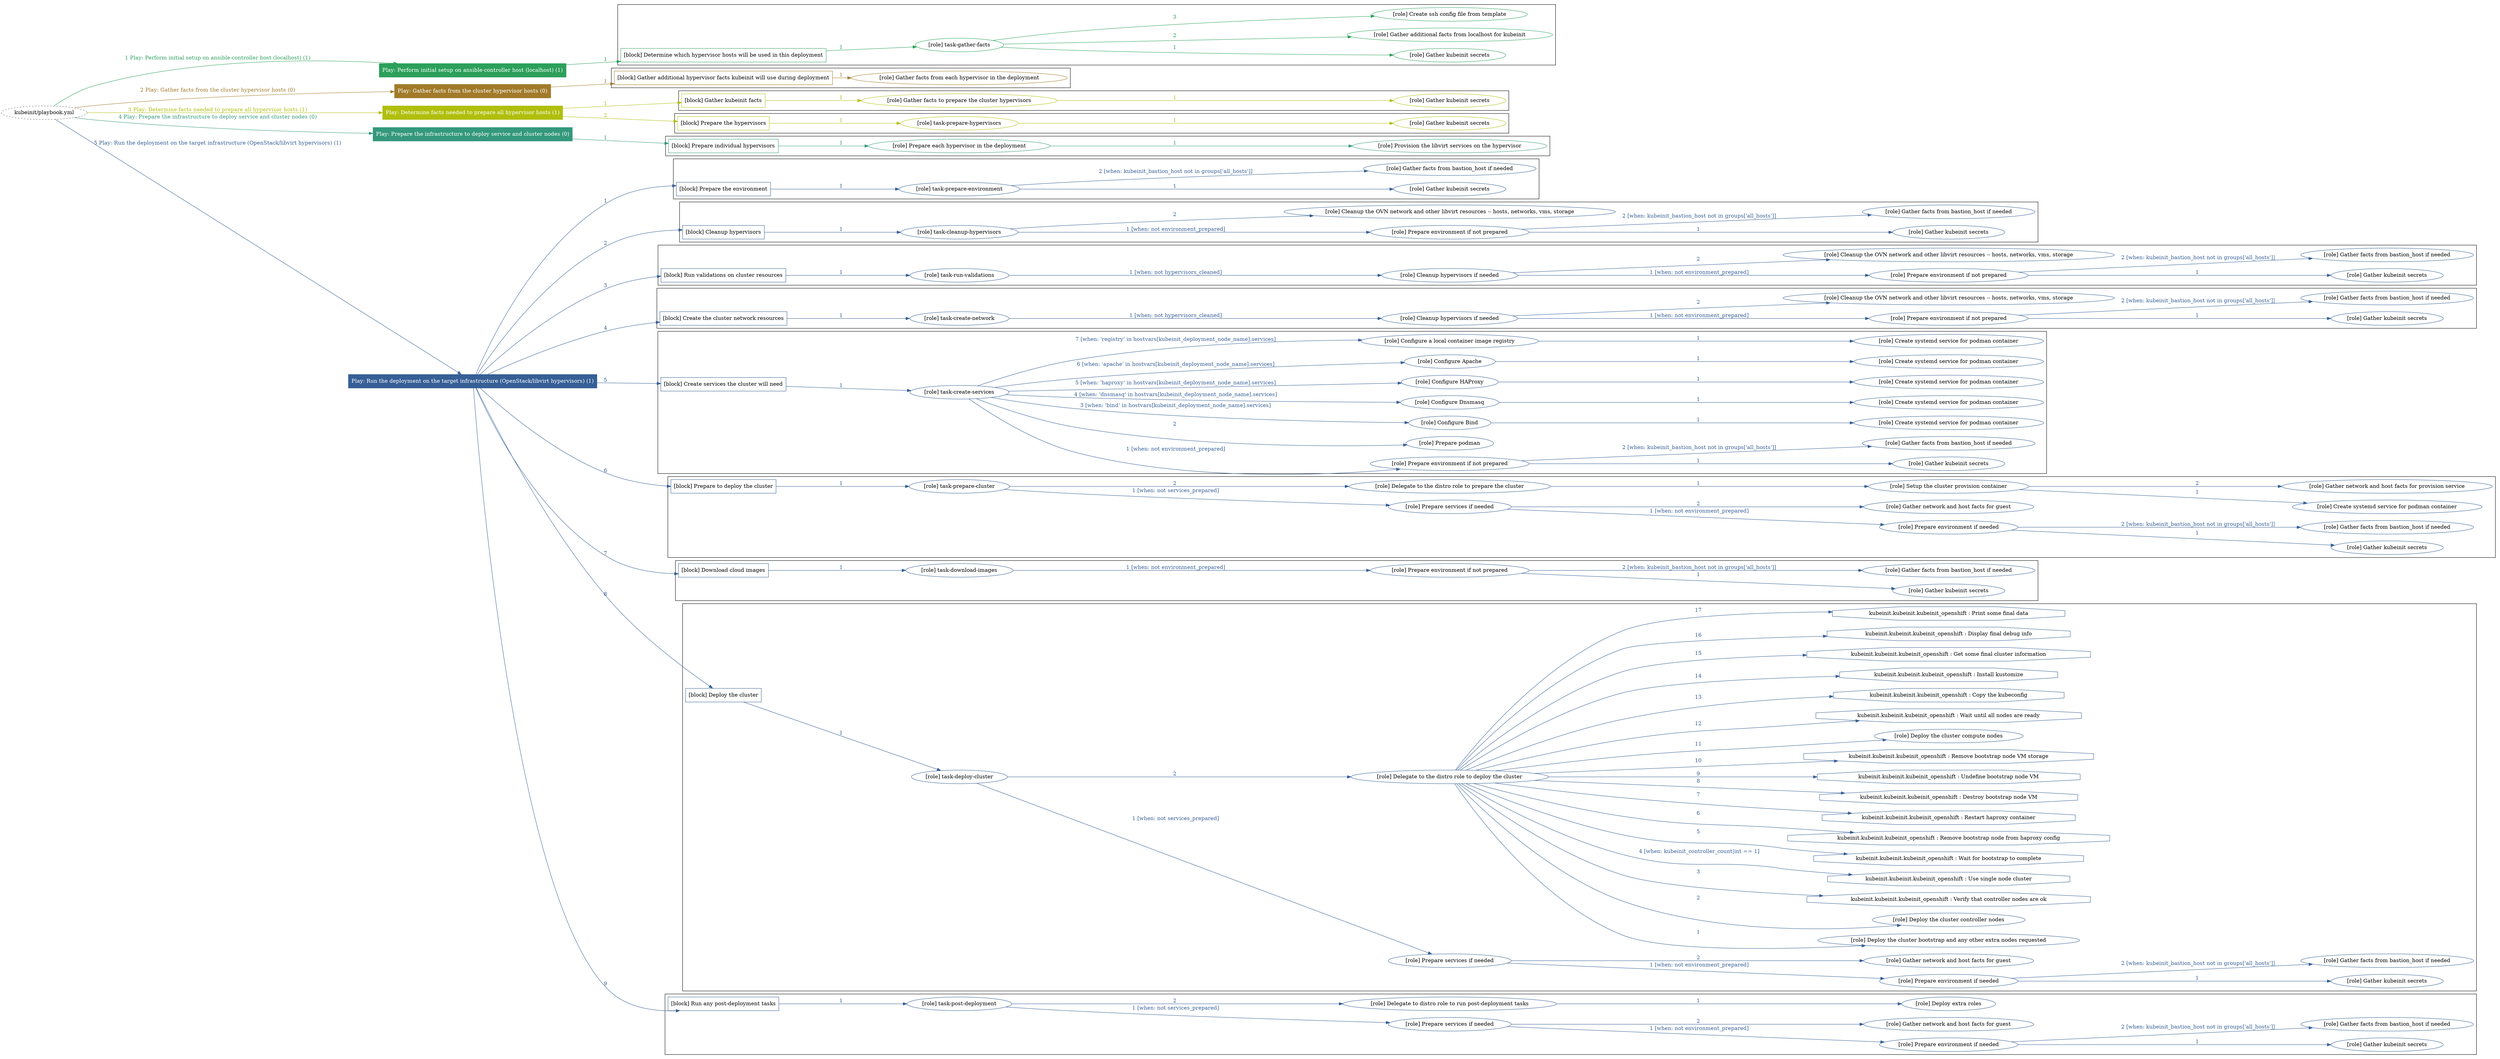 digraph {
	graph [concentrate=true ordering=in rankdir=LR ratio=fill]
	edge [esep=5 sep=10]
	"kubeinit/playbook.yml" [URL="/home/runner/work/kubeinit/kubeinit/kubeinit/playbook.yml" id=playbook_1691b4cf style=dotted]
	"kubeinit/playbook.yml" -> play_f11e1b98 [label="1 Play: Perform initial setup on ansible-controller host (localhost) (1)" color="#2ca05b" fontcolor="#2ca05b" id=edge_play_f11e1b98 labeltooltip="1 Play: Perform initial setup on ansible-controller host (localhost) (1)" tooltip="1 Play: Perform initial setup on ansible-controller host (localhost) (1)"]
	subgraph "Play: Perform initial setup on ansible-controller host (localhost) (1)" {
		play_f11e1b98 [label="Play: Perform initial setup on ansible-controller host (localhost) (1)" URL="/home/runner/work/kubeinit/kubeinit/kubeinit/playbook.yml" color="#2ca05b" fontcolor="#ffffff" id=play_f11e1b98 shape=box style=filled tooltip=localhost]
		play_f11e1b98 -> block_562230cf [label=1 color="#2ca05b" fontcolor="#2ca05b" id=edge_block_562230cf labeltooltip=1 tooltip=1]
		subgraph cluster_block_562230cf {
			block_562230cf [label="[block] Determine which hypervisor hosts will be used in this deployment" URL="/home/runner/work/kubeinit/kubeinit/kubeinit/playbook.yml" color="#2ca05b" id=block_562230cf labeltooltip="Determine which hypervisor hosts will be used in this deployment" shape=box tooltip="Determine which hypervisor hosts will be used in this deployment"]
			block_562230cf -> role_c2062baa [label="1 " color="#2ca05b" fontcolor="#2ca05b" id=edge_role_c2062baa labeltooltip="1 " tooltip="1 "]
			subgraph "task-gather-facts" {
				role_c2062baa [label="[role] task-gather-facts" URL="/home/runner/work/kubeinit/kubeinit/kubeinit/playbook.yml" color="#2ca05b" id=role_c2062baa tooltip="task-gather-facts"]
				role_c2062baa -> role_d92ca1bb [label="1 " color="#2ca05b" fontcolor="#2ca05b" id=edge_role_d92ca1bb labeltooltip="1 " tooltip="1 "]
				subgraph "Gather kubeinit secrets" {
					role_d92ca1bb [label="[role] Gather kubeinit secrets" URL="/home/runner/.ansible/collections/ansible_collections/kubeinit/kubeinit/roles/kubeinit_prepare/tasks/build_hypervisors_group.yml" color="#2ca05b" id=role_d92ca1bb tooltip="Gather kubeinit secrets"]
				}
				role_c2062baa -> role_0305cd42 [label="2 " color="#2ca05b" fontcolor="#2ca05b" id=edge_role_0305cd42 labeltooltip="2 " tooltip="2 "]
				subgraph "Gather additional facts from localhost for kubeinit" {
					role_0305cd42 [label="[role] Gather additional facts from localhost for kubeinit" URL="/home/runner/.ansible/collections/ansible_collections/kubeinit/kubeinit/roles/kubeinit_prepare/tasks/build_hypervisors_group.yml" color="#2ca05b" id=role_0305cd42 tooltip="Gather additional facts from localhost for kubeinit"]
				}
				role_c2062baa -> role_bb91ea52 [label="3 " color="#2ca05b" fontcolor="#2ca05b" id=edge_role_bb91ea52 labeltooltip="3 " tooltip="3 "]
				subgraph "Create ssh config file from template" {
					role_bb91ea52 [label="[role] Create ssh config file from template" URL="/home/runner/.ansible/collections/ansible_collections/kubeinit/kubeinit/roles/kubeinit_prepare/tasks/build_hypervisors_group.yml" color="#2ca05b" id=role_bb91ea52 tooltip="Create ssh config file from template"]
				}
			}
		}
	}
	"kubeinit/playbook.yml" -> play_0d94f2cd [label="2 Play: Gather facts from the cluster hypervisor hosts (0)" color="#a17b2a" fontcolor="#a17b2a" id=edge_play_0d94f2cd labeltooltip="2 Play: Gather facts from the cluster hypervisor hosts (0)" tooltip="2 Play: Gather facts from the cluster hypervisor hosts (0)"]
	subgraph "Play: Gather facts from the cluster hypervisor hosts (0)" {
		play_0d94f2cd [label="Play: Gather facts from the cluster hypervisor hosts (0)" URL="/home/runner/work/kubeinit/kubeinit/kubeinit/playbook.yml" color="#a17b2a" fontcolor="#ffffff" id=play_0d94f2cd shape=box style=filled tooltip="Play: Gather facts from the cluster hypervisor hosts (0)"]
		play_0d94f2cd -> block_ab16b8a3 [label=1 color="#a17b2a" fontcolor="#a17b2a" id=edge_block_ab16b8a3 labeltooltip=1 tooltip=1]
		subgraph cluster_block_ab16b8a3 {
			block_ab16b8a3 [label="[block] Gather additional hypervisor facts kubeinit will use during deployment" URL="/home/runner/work/kubeinit/kubeinit/kubeinit/playbook.yml" color="#a17b2a" id=block_ab16b8a3 labeltooltip="Gather additional hypervisor facts kubeinit will use during deployment" shape=box tooltip="Gather additional hypervisor facts kubeinit will use during deployment"]
			block_ab16b8a3 -> role_911ec478 [label="1 " color="#a17b2a" fontcolor="#a17b2a" id=edge_role_911ec478 labeltooltip="1 " tooltip="1 "]
			subgraph "Gather facts from each hypervisor in the deployment" {
				role_911ec478 [label="[role] Gather facts from each hypervisor in the deployment" URL="/home/runner/work/kubeinit/kubeinit/kubeinit/playbook.yml" color="#a17b2a" id=role_911ec478 tooltip="Gather facts from each hypervisor in the deployment"]
			}
		}
	}
	"kubeinit/playbook.yml" -> play_2dd0c328 [label="3 Play: Determine facts needed to prepare all hypervisor hosts (1)" color="#b0bf0d" fontcolor="#b0bf0d" id=edge_play_2dd0c328 labeltooltip="3 Play: Determine facts needed to prepare all hypervisor hosts (1)" tooltip="3 Play: Determine facts needed to prepare all hypervisor hosts (1)"]
	subgraph "Play: Determine facts needed to prepare all hypervisor hosts (1)" {
		play_2dd0c328 [label="Play: Determine facts needed to prepare all hypervisor hosts (1)" URL="/home/runner/work/kubeinit/kubeinit/kubeinit/playbook.yml" color="#b0bf0d" fontcolor="#ffffff" id=play_2dd0c328 shape=box style=filled tooltip=localhost]
		play_2dd0c328 -> block_1ee7f5d8 [label=1 color="#b0bf0d" fontcolor="#b0bf0d" id=edge_block_1ee7f5d8 labeltooltip=1 tooltip=1]
		subgraph cluster_block_1ee7f5d8 {
			block_1ee7f5d8 [label="[block] Gather kubeinit facts" URL="/home/runner/work/kubeinit/kubeinit/kubeinit/playbook.yml" color="#b0bf0d" id=block_1ee7f5d8 labeltooltip="Gather kubeinit facts" shape=box tooltip="Gather kubeinit facts"]
			block_1ee7f5d8 -> role_9499791f [label="1 " color="#b0bf0d" fontcolor="#b0bf0d" id=edge_role_9499791f labeltooltip="1 " tooltip="1 "]
			subgraph "Gather facts to prepare the cluster hypervisors" {
				role_9499791f [label="[role] Gather facts to prepare the cluster hypervisors" URL="/home/runner/work/kubeinit/kubeinit/kubeinit/playbook.yml" color="#b0bf0d" id=role_9499791f tooltip="Gather facts to prepare the cluster hypervisors"]
				role_9499791f -> role_d63cb346 [label="1 " color="#b0bf0d" fontcolor="#b0bf0d" id=edge_role_d63cb346 labeltooltip="1 " tooltip="1 "]
				subgraph "Gather kubeinit secrets" {
					role_d63cb346 [label="[role] Gather kubeinit secrets" URL="/home/runner/.ansible/collections/ansible_collections/kubeinit/kubeinit/roles/kubeinit_prepare/tasks/gather_kubeinit_facts.yml" color="#b0bf0d" id=role_d63cb346 tooltip="Gather kubeinit secrets"]
				}
			}
		}
		play_2dd0c328 -> block_24d146d3 [label=2 color="#b0bf0d" fontcolor="#b0bf0d" id=edge_block_24d146d3 labeltooltip=2 tooltip=2]
		subgraph cluster_block_24d146d3 {
			block_24d146d3 [label="[block] Prepare the hypervisors" URL="/home/runner/work/kubeinit/kubeinit/kubeinit/playbook.yml" color="#b0bf0d" id=block_24d146d3 labeltooltip="Prepare the hypervisors" shape=box tooltip="Prepare the hypervisors"]
			block_24d146d3 -> role_e4136562 [label="1 " color="#b0bf0d" fontcolor="#b0bf0d" id=edge_role_e4136562 labeltooltip="1 " tooltip="1 "]
			subgraph "task-prepare-hypervisors" {
				role_e4136562 [label="[role] task-prepare-hypervisors" URL="/home/runner/work/kubeinit/kubeinit/kubeinit/playbook.yml" color="#b0bf0d" id=role_e4136562 tooltip="task-prepare-hypervisors"]
				role_e4136562 -> role_1a538993 [label="1 " color="#b0bf0d" fontcolor="#b0bf0d" id=edge_role_1a538993 labeltooltip="1 " tooltip="1 "]
				subgraph "Gather kubeinit secrets" {
					role_1a538993 [label="[role] Gather kubeinit secrets" URL="/home/runner/.ansible/collections/ansible_collections/kubeinit/kubeinit/roles/kubeinit_prepare/tasks/gather_kubeinit_facts.yml" color="#b0bf0d" id=role_1a538993 tooltip="Gather kubeinit secrets"]
				}
			}
		}
	}
	"kubeinit/playbook.yml" -> play_f158025b [label="4 Play: Prepare the infrastructure to deploy service and cluster nodes (0)" color="#34987d" fontcolor="#34987d" id=edge_play_f158025b labeltooltip="4 Play: Prepare the infrastructure to deploy service and cluster nodes (0)" tooltip="4 Play: Prepare the infrastructure to deploy service and cluster nodes (0)"]
	subgraph "Play: Prepare the infrastructure to deploy service and cluster nodes (0)" {
		play_f158025b [label="Play: Prepare the infrastructure to deploy service and cluster nodes (0)" URL="/home/runner/work/kubeinit/kubeinit/kubeinit/playbook.yml" color="#34987d" fontcolor="#ffffff" id=play_f158025b shape=box style=filled tooltip="Play: Prepare the infrastructure to deploy service and cluster nodes (0)"]
		play_f158025b -> block_639b2c51 [label=1 color="#34987d" fontcolor="#34987d" id=edge_block_639b2c51 labeltooltip=1 tooltip=1]
		subgraph cluster_block_639b2c51 {
			block_639b2c51 [label="[block] Prepare individual hypervisors" URL="/home/runner/work/kubeinit/kubeinit/kubeinit/playbook.yml" color="#34987d" id=block_639b2c51 labeltooltip="Prepare individual hypervisors" shape=box tooltip="Prepare individual hypervisors"]
			block_639b2c51 -> role_6863c0d1 [label="1 " color="#34987d" fontcolor="#34987d" id=edge_role_6863c0d1 labeltooltip="1 " tooltip="1 "]
			subgraph "Prepare each hypervisor in the deployment" {
				role_6863c0d1 [label="[role] Prepare each hypervisor in the deployment" URL="/home/runner/work/kubeinit/kubeinit/kubeinit/playbook.yml" color="#34987d" id=role_6863c0d1 tooltip="Prepare each hypervisor in the deployment"]
				role_6863c0d1 -> role_25b25d38 [label="1 " color="#34987d" fontcolor="#34987d" id=edge_role_25b25d38 labeltooltip="1 " tooltip="1 "]
				subgraph "Provision the libvirt services on the hypervisor" {
					role_25b25d38 [label="[role] Provision the libvirt services on the hypervisor" URL="/home/runner/.ansible/collections/ansible_collections/kubeinit/kubeinit/roles/kubeinit_prepare/tasks/prepare_hypervisor.yml" color="#34987d" id=role_25b25d38 tooltip="Provision the libvirt services on the hypervisor"]
				}
			}
		}
	}
	"kubeinit/playbook.yml" -> play_1ab5822c [label="5 Play: Run the deployment on the target infrastructure (OpenStack/libvirt hypervisors) (1)" color="#365f96" fontcolor="#365f96" id=edge_play_1ab5822c labeltooltip="5 Play: Run the deployment on the target infrastructure (OpenStack/libvirt hypervisors) (1)" tooltip="5 Play: Run the deployment on the target infrastructure (OpenStack/libvirt hypervisors) (1)"]
	subgraph "Play: Run the deployment on the target infrastructure (OpenStack/libvirt hypervisors) (1)" {
		play_1ab5822c [label="Play: Run the deployment on the target infrastructure (OpenStack/libvirt hypervisors) (1)" URL="/home/runner/work/kubeinit/kubeinit/kubeinit/playbook.yml" color="#365f96" fontcolor="#ffffff" id=play_1ab5822c shape=box style=filled tooltip=localhost]
		play_1ab5822c -> block_1fc4af10 [label=1 color="#365f96" fontcolor="#365f96" id=edge_block_1fc4af10 labeltooltip=1 tooltip=1]
		subgraph cluster_block_1fc4af10 {
			block_1fc4af10 [label="[block] Prepare the environment" URL="/home/runner/work/kubeinit/kubeinit/kubeinit/playbook.yml" color="#365f96" id=block_1fc4af10 labeltooltip="Prepare the environment" shape=box tooltip="Prepare the environment"]
			block_1fc4af10 -> role_54a48f74 [label="1 " color="#365f96" fontcolor="#365f96" id=edge_role_54a48f74 labeltooltip="1 " tooltip="1 "]
			subgraph "task-prepare-environment" {
				role_54a48f74 [label="[role] task-prepare-environment" URL="/home/runner/work/kubeinit/kubeinit/kubeinit/playbook.yml" color="#365f96" id=role_54a48f74 tooltip="task-prepare-environment"]
				role_54a48f74 -> role_3ae113e3 [label="1 " color="#365f96" fontcolor="#365f96" id=edge_role_3ae113e3 labeltooltip="1 " tooltip="1 "]
				subgraph "Gather kubeinit secrets" {
					role_3ae113e3 [label="[role] Gather kubeinit secrets" URL="/home/runner/.ansible/collections/ansible_collections/kubeinit/kubeinit/roles/kubeinit_prepare/tasks/gather_kubeinit_facts.yml" color="#365f96" id=role_3ae113e3 tooltip="Gather kubeinit secrets"]
				}
				role_54a48f74 -> role_b2f2a414 [label="2 [when: kubeinit_bastion_host not in groups['all_hosts']]" color="#365f96" fontcolor="#365f96" id=edge_role_b2f2a414 labeltooltip="2 [when: kubeinit_bastion_host not in groups['all_hosts']]" tooltip="2 [when: kubeinit_bastion_host not in groups['all_hosts']]"]
				subgraph "Gather facts from bastion_host if needed" {
					role_b2f2a414 [label="[role] Gather facts from bastion_host if needed" URL="/home/runner/.ansible/collections/ansible_collections/kubeinit/kubeinit/roles/kubeinit_prepare/tasks/main.yml" color="#365f96" id=role_b2f2a414 tooltip="Gather facts from bastion_host if needed"]
				}
			}
		}
		play_1ab5822c -> block_76406a0a [label=2 color="#365f96" fontcolor="#365f96" id=edge_block_76406a0a labeltooltip=2 tooltip=2]
		subgraph cluster_block_76406a0a {
			block_76406a0a [label="[block] Cleanup hypervisors" URL="/home/runner/work/kubeinit/kubeinit/kubeinit/playbook.yml" color="#365f96" id=block_76406a0a labeltooltip="Cleanup hypervisors" shape=box tooltip="Cleanup hypervisors"]
			block_76406a0a -> role_a21ed616 [label="1 " color="#365f96" fontcolor="#365f96" id=edge_role_a21ed616 labeltooltip="1 " tooltip="1 "]
			subgraph "task-cleanup-hypervisors" {
				role_a21ed616 [label="[role] task-cleanup-hypervisors" URL="/home/runner/work/kubeinit/kubeinit/kubeinit/playbook.yml" color="#365f96" id=role_a21ed616 tooltip="task-cleanup-hypervisors"]
				role_a21ed616 -> role_1681fa16 [label="1 [when: not environment_prepared]" color="#365f96" fontcolor="#365f96" id=edge_role_1681fa16 labeltooltip="1 [when: not environment_prepared]" tooltip="1 [when: not environment_prepared]"]
				subgraph "Prepare environment if not prepared" {
					role_1681fa16 [label="[role] Prepare environment if not prepared" URL="/home/runner/.ansible/collections/ansible_collections/kubeinit/kubeinit/roles/kubeinit_libvirt/tasks/cleanup_hypervisors.yml" color="#365f96" id=role_1681fa16 tooltip="Prepare environment if not prepared"]
					role_1681fa16 -> role_274c8b50 [label="1 " color="#365f96" fontcolor="#365f96" id=edge_role_274c8b50 labeltooltip="1 " tooltip="1 "]
					subgraph "Gather kubeinit secrets" {
						role_274c8b50 [label="[role] Gather kubeinit secrets" URL="/home/runner/.ansible/collections/ansible_collections/kubeinit/kubeinit/roles/kubeinit_prepare/tasks/gather_kubeinit_facts.yml" color="#365f96" id=role_274c8b50 tooltip="Gather kubeinit secrets"]
					}
					role_1681fa16 -> role_5e3edda6 [label="2 [when: kubeinit_bastion_host not in groups['all_hosts']]" color="#365f96" fontcolor="#365f96" id=edge_role_5e3edda6 labeltooltip="2 [when: kubeinit_bastion_host not in groups['all_hosts']]" tooltip="2 [when: kubeinit_bastion_host not in groups['all_hosts']]"]
					subgraph "Gather facts from bastion_host if needed" {
						role_5e3edda6 [label="[role] Gather facts from bastion_host if needed" URL="/home/runner/.ansible/collections/ansible_collections/kubeinit/kubeinit/roles/kubeinit_prepare/tasks/main.yml" color="#365f96" id=role_5e3edda6 tooltip="Gather facts from bastion_host if needed"]
					}
				}
				role_a21ed616 -> role_0e5c53ee [label="2 " color="#365f96" fontcolor="#365f96" id=edge_role_0e5c53ee labeltooltip="2 " tooltip="2 "]
				subgraph "Cleanup the OVN network and other libvirt resources -- hosts, networks, vms, storage" {
					role_0e5c53ee [label="[role] Cleanup the OVN network and other libvirt resources -- hosts, networks, vms, storage" URL="/home/runner/.ansible/collections/ansible_collections/kubeinit/kubeinit/roles/kubeinit_libvirt/tasks/cleanup_hypervisors.yml" color="#365f96" id=role_0e5c53ee tooltip="Cleanup the OVN network and other libvirt resources -- hosts, networks, vms, storage"]
				}
			}
		}
		play_1ab5822c -> block_9ee7a0bf [label=3 color="#365f96" fontcolor="#365f96" id=edge_block_9ee7a0bf labeltooltip=3 tooltip=3]
		subgraph cluster_block_9ee7a0bf {
			block_9ee7a0bf [label="[block] Run validations on cluster resources" URL="/home/runner/work/kubeinit/kubeinit/kubeinit/playbook.yml" color="#365f96" id=block_9ee7a0bf labeltooltip="Run validations on cluster resources" shape=box tooltip="Run validations on cluster resources"]
			block_9ee7a0bf -> role_eac69a13 [label="1 " color="#365f96" fontcolor="#365f96" id=edge_role_eac69a13 labeltooltip="1 " tooltip="1 "]
			subgraph "task-run-validations" {
				role_eac69a13 [label="[role] task-run-validations" URL="/home/runner/work/kubeinit/kubeinit/kubeinit/playbook.yml" color="#365f96" id=role_eac69a13 tooltip="task-run-validations"]
				role_eac69a13 -> role_90dea953 [label="1 [when: not hypervisors_cleaned]" color="#365f96" fontcolor="#365f96" id=edge_role_90dea953 labeltooltip="1 [when: not hypervisors_cleaned]" tooltip="1 [when: not hypervisors_cleaned]"]
				subgraph "Cleanup hypervisors if needed" {
					role_90dea953 [label="[role] Cleanup hypervisors if needed" URL="/home/runner/.ansible/collections/ansible_collections/kubeinit/kubeinit/roles/kubeinit_validations/tasks/main.yml" color="#365f96" id=role_90dea953 tooltip="Cleanup hypervisors if needed"]
					role_90dea953 -> role_e987308c [label="1 [when: not environment_prepared]" color="#365f96" fontcolor="#365f96" id=edge_role_e987308c labeltooltip="1 [when: not environment_prepared]" tooltip="1 [when: not environment_prepared]"]
					subgraph "Prepare environment if not prepared" {
						role_e987308c [label="[role] Prepare environment if not prepared" URL="/home/runner/.ansible/collections/ansible_collections/kubeinit/kubeinit/roles/kubeinit_libvirt/tasks/cleanup_hypervisors.yml" color="#365f96" id=role_e987308c tooltip="Prepare environment if not prepared"]
						role_e987308c -> role_49c026a1 [label="1 " color="#365f96" fontcolor="#365f96" id=edge_role_49c026a1 labeltooltip="1 " tooltip="1 "]
						subgraph "Gather kubeinit secrets" {
							role_49c026a1 [label="[role] Gather kubeinit secrets" URL="/home/runner/.ansible/collections/ansible_collections/kubeinit/kubeinit/roles/kubeinit_prepare/tasks/gather_kubeinit_facts.yml" color="#365f96" id=role_49c026a1 tooltip="Gather kubeinit secrets"]
						}
						role_e987308c -> role_d97673c8 [label="2 [when: kubeinit_bastion_host not in groups['all_hosts']]" color="#365f96" fontcolor="#365f96" id=edge_role_d97673c8 labeltooltip="2 [when: kubeinit_bastion_host not in groups['all_hosts']]" tooltip="2 [when: kubeinit_bastion_host not in groups['all_hosts']]"]
						subgraph "Gather facts from bastion_host if needed" {
							role_d97673c8 [label="[role] Gather facts from bastion_host if needed" URL="/home/runner/.ansible/collections/ansible_collections/kubeinit/kubeinit/roles/kubeinit_prepare/tasks/main.yml" color="#365f96" id=role_d97673c8 tooltip="Gather facts from bastion_host if needed"]
						}
					}
					role_90dea953 -> role_b4d37f1a [label="2 " color="#365f96" fontcolor="#365f96" id=edge_role_b4d37f1a labeltooltip="2 " tooltip="2 "]
					subgraph "Cleanup the OVN network and other libvirt resources -- hosts, networks, vms, storage" {
						role_b4d37f1a [label="[role] Cleanup the OVN network and other libvirt resources -- hosts, networks, vms, storage" URL="/home/runner/.ansible/collections/ansible_collections/kubeinit/kubeinit/roles/kubeinit_libvirt/tasks/cleanup_hypervisors.yml" color="#365f96" id=role_b4d37f1a tooltip="Cleanup the OVN network and other libvirt resources -- hosts, networks, vms, storage"]
					}
				}
			}
		}
		play_1ab5822c -> block_cde7c498 [label=4 color="#365f96" fontcolor="#365f96" id=edge_block_cde7c498 labeltooltip=4 tooltip=4]
		subgraph cluster_block_cde7c498 {
			block_cde7c498 [label="[block] Create the cluster network resources" URL="/home/runner/work/kubeinit/kubeinit/kubeinit/playbook.yml" color="#365f96" id=block_cde7c498 labeltooltip="Create the cluster network resources" shape=box tooltip="Create the cluster network resources"]
			block_cde7c498 -> role_685ce375 [label="1 " color="#365f96" fontcolor="#365f96" id=edge_role_685ce375 labeltooltip="1 " tooltip="1 "]
			subgraph "task-create-network" {
				role_685ce375 [label="[role] task-create-network" URL="/home/runner/work/kubeinit/kubeinit/kubeinit/playbook.yml" color="#365f96" id=role_685ce375 tooltip="task-create-network"]
				role_685ce375 -> role_42967897 [label="1 [when: not hypervisors_cleaned]" color="#365f96" fontcolor="#365f96" id=edge_role_42967897 labeltooltip="1 [when: not hypervisors_cleaned]" tooltip="1 [when: not hypervisors_cleaned]"]
				subgraph "Cleanup hypervisors if needed" {
					role_42967897 [label="[role] Cleanup hypervisors if needed" URL="/home/runner/.ansible/collections/ansible_collections/kubeinit/kubeinit/roles/kubeinit_libvirt/tasks/create_network.yml" color="#365f96" id=role_42967897 tooltip="Cleanup hypervisors if needed"]
					role_42967897 -> role_0342f933 [label="1 [when: not environment_prepared]" color="#365f96" fontcolor="#365f96" id=edge_role_0342f933 labeltooltip="1 [when: not environment_prepared]" tooltip="1 [when: not environment_prepared]"]
					subgraph "Prepare environment if not prepared" {
						role_0342f933 [label="[role] Prepare environment if not prepared" URL="/home/runner/.ansible/collections/ansible_collections/kubeinit/kubeinit/roles/kubeinit_libvirt/tasks/cleanup_hypervisors.yml" color="#365f96" id=role_0342f933 tooltip="Prepare environment if not prepared"]
						role_0342f933 -> role_c70ae2d7 [label="1 " color="#365f96" fontcolor="#365f96" id=edge_role_c70ae2d7 labeltooltip="1 " tooltip="1 "]
						subgraph "Gather kubeinit secrets" {
							role_c70ae2d7 [label="[role] Gather kubeinit secrets" URL="/home/runner/.ansible/collections/ansible_collections/kubeinit/kubeinit/roles/kubeinit_prepare/tasks/gather_kubeinit_facts.yml" color="#365f96" id=role_c70ae2d7 tooltip="Gather kubeinit secrets"]
						}
						role_0342f933 -> role_c2bfcd2d [label="2 [when: kubeinit_bastion_host not in groups['all_hosts']]" color="#365f96" fontcolor="#365f96" id=edge_role_c2bfcd2d labeltooltip="2 [when: kubeinit_bastion_host not in groups['all_hosts']]" tooltip="2 [when: kubeinit_bastion_host not in groups['all_hosts']]"]
						subgraph "Gather facts from bastion_host if needed" {
							role_c2bfcd2d [label="[role] Gather facts from bastion_host if needed" URL="/home/runner/.ansible/collections/ansible_collections/kubeinit/kubeinit/roles/kubeinit_prepare/tasks/main.yml" color="#365f96" id=role_c2bfcd2d tooltip="Gather facts from bastion_host if needed"]
						}
					}
					role_42967897 -> role_b9972fb6 [label="2 " color="#365f96" fontcolor="#365f96" id=edge_role_b9972fb6 labeltooltip="2 " tooltip="2 "]
					subgraph "Cleanup the OVN network and other libvirt resources -- hosts, networks, vms, storage" {
						role_b9972fb6 [label="[role] Cleanup the OVN network and other libvirt resources -- hosts, networks, vms, storage" URL="/home/runner/.ansible/collections/ansible_collections/kubeinit/kubeinit/roles/kubeinit_libvirt/tasks/cleanup_hypervisors.yml" color="#365f96" id=role_b9972fb6 tooltip="Cleanup the OVN network and other libvirt resources -- hosts, networks, vms, storage"]
					}
				}
			}
		}
		play_1ab5822c -> block_db7d75e6 [label=5 color="#365f96" fontcolor="#365f96" id=edge_block_db7d75e6 labeltooltip=5 tooltip=5]
		subgraph cluster_block_db7d75e6 {
			block_db7d75e6 [label="[block] Create services the cluster will need" URL="/home/runner/work/kubeinit/kubeinit/kubeinit/playbook.yml" color="#365f96" id=block_db7d75e6 labeltooltip="Create services the cluster will need" shape=box tooltip="Create services the cluster will need"]
			block_db7d75e6 -> role_36d0923b [label="1 " color="#365f96" fontcolor="#365f96" id=edge_role_36d0923b labeltooltip="1 " tooltip="1 "]
			subgraph "task-create-services" {
				role_36d0923b [label="[role] task-create-services" URL="/home/runner/work/kubeinit/kubeinit/kubeinit/playbook.yml" color="#365f96" id=role_36d0923b tooltip="task-create-services"]
				role_36d0923b -> role_528ee5b6 [label="1 [when: not environment_prepared]" color="#365f96" fontcolor="#365f96" id=edge_role_528ee5b6 labeltooltip="1 [when: not environment_prepared]" tooltip="1 [when: not environment_prepared]"]
				subgraph "Prepare environment if not prepared" {
					role_528ee5b6 [label="[role] Prepare environment if not prepared" URL="/home/runner/.ansible/collections/ansible_collections/kubeinit/kubeinit/roles/kubeinit_services/tasks/main.yml" color="#365f96" id=role_528ee5b6 tooltip="Prepare environment if not prepared"]
					role_528ee5b6 -> role_766803a4 [label="1 " color="#365f96" fontcolor="#365f96" id=edge_role_766803a4 labeltooltip="1 " tooltip="1 "]
					subgraph "Gather kubeinit secrets" {
						role_766803a4 [label="[role] Gather kubeinit secrets" URL="/home/runner/.ansible/collections/ansible_collections/kubeinit/kubeinit/roles/kubeinit_prepare/tasks/gather_kubeinit_facts.yml" color="#365f96" id=role_766803a4 tooltip="Gather kubeinit secrets"]
					}
					role_528ee5b6 -> role_0d7182a9 [label="2 [when: kubeinit_bastion_host not in groups['all_hosts']]" color="#365f96" fontcolor="#365f96" id=edge_role_0d7182a9 labeltooltip="2 [when: kubeinit_bastion_host not in groups['all_hosts']]" tooltip="2 [when: kubeinit_bastion_host not in groups['all_hosts']]"]
					subgraph "Gather facts from bastion_host if needed" {
						role_0d7182a9 [label="[role] Gather facts from bastion_host if needed" URL="/home/runner/.ansible/collections/ansible_collections/kubeinit/kubeinit/roles/kubeinit_prepare/tasks/main.yml" color="#365f96" id=role_0d7182a9 tooltip="Gather facts from bastion_host if needed"]
					}
				}
				role_36d0923b -> role_862fd2ed [label="2 " color="#365f96" fontcolor="#365f96" id=edge_role_862fd2ed labeltooltip="2 " tooltip="2 "]
				subgraph "Prepare podman" {
					role_862fd2ed [label="[role] Prepare podman" URL="/home/runner/.ansible/collections/ansible_collections/kubeinit/kubeinit/roles/kubeinit_services/tasks/00_create_service_pod.yml" color="#365f96" id=role_862fd2ed tooltip="Prepare podman"]
				}
				role_36d0923b -> role_1eb9e566 [label="3 [when: 'bind' in hostvars[kubeinit_deployment_node_name].services]" color="#365f96" fontcolor="#365f96" id=edge_role_1eb9e566 labeltooltip="3 [when: 'bind' in hostvars[kubeinit_deployment_node_name].services]" tooltip="3 [when: 'bind' in hostvars[kubeinit_deployment_node_name].services]"]
				subgraph "Configure Bind" {
					role_1eb9e566 [label="[role] Configure Bind" URL="/home/runner/.ansible/collections/ansible_collections/kubeinit/kubeinit/roles/kubeinit_services/tasks/start_services_containers.yml" color="#365f96" id=role_1eb9e566 tooltip="Configure Bind"]
					role_1eb9e566 -> role_2c8cb819 [label="1 " color="#365f96" fontcolor="#365f96" id=edge_role_2c8cb819 labeltooltip="1 " tooltip="1 "]
					subgraph "Create systemd service for podman container" {
						role_2c8cb819 [label="[role] Create systemd service for podman container" URL="/home/runner/.ansible/collections/ansible_collections/kubeinit/kubeinit/roles/kubeinit_bind/tasks/main.yml" color="#365f96" id=role_2c8cb819 tooltip="Create systemd service for podman container"]
					}
				}
				role_36d0923b -> role_4eb0e55d [label="4 [when: 'dnsmasq' in hostvars[kubeinit_deployment_node_name].services]" color="#365f96" fontcolor="#365f96" id=edge_role_4eb0e55d labeltooltip="4 [when: 'dnsmasq' in hostvars[kubeinit_deployment_node_name].services]" tooltip="4 [when: 'dnsmasq' in hostvars[kubeinit_deployment_node_name].services]"]
				subgraph "Configure Dnsmasq" {
					role_4eb0e55d [label="[role] Configure Dnsmasq" URL="/home/runner/.ansible/collections/ansible_collections/kubeinit/kubeinit/roles/kubeinit_services/tasks/start_services_containers.yml" color="#365f96" id=role_4eb0e55d tooltip="Configure Dnsmasq"]
					role_4eb0e55d -> role_842a108d [label="1 " color="#365f96" fontcolor="#365f96" id=edge_role_842a108d labeltooltip="1 " tooltip="1 "]
					subgraph "Create systemd service for podman container" {
						role_842a108d [label="[role] Create systemd service for podman container" URL="/home/runner/.ansible/collections/ansible_collections/kubeinit/kubeinit/roles/kubeinit_dnsmasq/tasks/main.yml" color="#365f96" id=role_842a108d tooltip="Create systemd service for podman container"]
					}
				}
				role_36d0923b -> role_c0b4d1a5 [label="5 [when: 'haproxy' in hostvars[kubeinit_deployment_node_name].services]" color="#365f96" fontcolor="#365f96" id=edge_role_c0b4d1a5 labeltooltip="5 [when: 'haproxy' in hostvars[kubeinit_deployment_node_name].services]" tooltip="5 [when: 'haproxy' in hostvars[kubeinit_deployment_node_name].services]"]
				subgraph "Configure HAProxy" {
					role_c0b4d1a5 [label="[role] Configure HAProxy" URL="/home/runner/.ansible/collections/ansible_collections/kubeinit/kubeinit/roles/kubeinit_services/tasks/start_services_containers.yml" color="#365f96" id=role_c0b4d1a5 tooltip="Configure HAProxy"]
					role_c0b4d1a5 -> role_d329a88c [label="1 " color="#365f96" fontcolor="#365f96" id=edge_role_d329a88c labeltooltip="1 " tooltip="1 "]
					subgraph "Create systemd service for podman container" {
						role_d329a88c [label="[role] Create systemd service for podman container" URL="/home/runner/.ansible/collections/ansible_collections/kubeinit/kubeinit/roles/kubeinit_haproxy/tasks/main.yml" color="#365f96" id=role_d329a88c tooltip="Create systemd service for podman container"]
					}
				}
				role_36d0923b -> role_8ec2c009 [label="6 [when: 'apache' in hostvars[kubeinit_deployment_node_name].services]" color="#365f96" fontcolor="#365f96" id=edge_role_8ec2c009 labeltooltip="6 [when: 'apache' in hostvars[kubeinit_deployment_node_name].services]" tooltip="6 [when: 'apache' in hostvars[kubeinit_deployment_node_name].services]"]
				subgraph "Configure Apache" {
					role_8ec2c009 [label="[role] Configure Apache" URL="/home/runner/.ansible/collections/ansible_collections/kubeinit/kubeinit/roles/kubeinit_services/tasks/start_services_containers.yml" color="#365f96" id=role_8ec2c009 tooltip="Configure Apache"]
					role_8ec2c009 -> role_e41989d2 [label="1 " color="#365f96" fontcolor="#365f96" id=edge_role_e41989d2 labeltooltip="1 " tooltip="1 "]
					subgraph "Create systemd service for podman container" {
						role_e41989d2 [label="[role] Create systemd service for podman container" URL="/home/runner/.ansible/collections/ansible_collections/kubeinit/kubeinit/roles/kubeinit_apache/tasks/main.yml" color="#365f96" id=role_e41989d2 tooltip="Create systemd service for podman container"]
					}
				}
				role_36d0923b -> role_3142f249 [label="7 [when: 'registry' in hostvars[kubeinit_deployment_node_name].services]" color="#365f96" fontcolor="#365f96" id=edge_role_3142f249 labeltooltip="7 [when: 'registry' in hostvars[kubeinit_deployment_node_name].services]" tooltip="7 [when: 'registry' in hostvars[kubeinit_deployment_node_name].services]"]
				subgraph "Configure a local container image registry" {
					role_3142f249 [label="[role] Configure a local container image registry" URL="/home/runner/.ansible/collections/ansible_collections/kubeinit/kubeinit/roles/kubeinit_services/tasks/start_services_containers.yml" color="#365f96" id=role_3142f249 tooltip="Configure a local container image registry"]
					role_3142f249 -> role_ad5cfe4e [label="1 " color="#365f96" fontcolor="#365f96" id=edge_role_ad5cfe4e labeltooltip="1 " tooltip="1 "]
					subgraph "Create systemd service for podman container" {
						role_ad5cfe4e [label="[role] Create systemd service for podman container" URL="/home/runner/.ansible/collections/ansible_collections/kubeinit/kubeinit/roles/kubeinit_registry/tasks/main.yml" color="#365f96" id=role_ad5cfe4e tooltip="Create systemd service for podman container"]
					}
				}
			}
		}
		play_1ab5822c -> block_f30b4f9b [label=6 color="#365f96" fontcolor="#365f96" id=edge_block_f30b4f9b labeltooltip=6 tooltip=6]
		subgraph cluster_block_f30b4f9b {
			block_f30b4f9b [label="[block] Prepare to deploy the cluster" URL="/home/runner/work/kubeinit/kubeinit/kubeinit/playbook.yml" color="#365f96" id=block_f30b4f9b labeltooltip="Prepare to deploy the cluster" shape=box tooltip="Prepare to deploy the cluster"]
			block_f30b4f9b -> role_7240c8fd [label="1 " color="#365f96" fontcolor="#365f96" id=edge_role_7240c8fd labeltooltip="1 " tooltip="1 "]
			subgraph "task-prepare-cluster" {
				role_7240c8fd [label="[role] task-prepare-cluster" URL="/home/runner/work/kubeinit/kubeinit/kubeinit/playbook.yml" color="#365f96" id=role_7240c8fd tooltip="task-prepare-cluster"]
				role_7240c8fd -> role_265dceba [label="1 [when: not services_prepared]" color="#365f96" fontcolor="#365f96" id=edge_role_265dceba labeltooltip="1 [when: not services_prepared]" tooltip="1 [when: not services_prepared]"]
				subgraph "Prepare services if needed" {
					role_265dceba [label="[role] Prepare services if needed" URL="/home/runner/.ansible/collections/ansible_collections/kubeinit/kubeinit/roles/kubeinit_prepare/tasks/prepare_cluster.yml" color="#365f96" id=role_265dceba tooltip="Prepare services if needed"]
					role_265dceba -> role_c4ab9da2 [label="1 [when: not environment_prepared]" color="#365f96" fontcolor="#365f96" id=edge_role_c4ab9da2 labeltooltip="1 [when: not environment_prepared]" tooltip="1 [when: not environment_prepared]"]
					subgraph "Prepare environment if needed" {
						role_c4ab9da2 [label="[role] Prepare environment if needed" URL="/home/runner/.ansible/collections/ansible_collections/kubeinit/kubeinit/roles/kubeinit_services/tasks/prepare_services.yml" color="#365f96" id=role_c4ab9da2 tooltip="Prepare environment if needed"]
						role_c4ab9da2 -> role_40621c0b [label="1 " color="#365f96" fontcolor="#365f96" id=edge_role_40621c0b labeltooltip="1 " tooltip="1 "]
						subgraph "Gather kubeinit secrets" {
							role_40621c0b [label="[role] Gather kubeinit secrets" URL="/home/runner/.ansible/collections/ansible_collections/kubeinit/kubeinit/roles/kubeinit_prepare/tasks/gather_kubeinit_facts.yml" color="#365f96" id=role_40621c0b tooltip="Gather kubeinit secrets"]
						}
						role_c4ab9da2 -> role_44186889 [label="2 [when: kubeinit_bastion_host not in groups['all_hosts']]" color="#365f96" fontcolor="#365f96" id=edge_role_44186889 labeltooltip="2 [when: kubeinit_bastion_host not in groups['all_hosts']]" tooltip="2 [when: kubeinit_bastion_host not in groups['all_hosts']]"]
						subgraph "Gather facts from bastion_host if needed" {
							role_44186889 [label="[role] Gather facts from bastion_host if needed" URL="/home/runner/.ansible/collections/ansible_collections/kubeinit/kubeinit/roles/kubeinit_prepare/tasks/main.yml" color="#365f96" id=role_44186889 tooltip="Gather facts from bastion_host if needed"]
						}
					}
					role_265dceba -> role_bb3d2468 [label="2 " color="#365f96" fontcolor="#365f96" id=edge_role_bb3d2468 labeltooltip="2 " tooltip="2 "]
					subgraph "Gather network and host facts for guest" {
						role_bb3d2468 [label="[role] Gather network and host facts for guest" URL="/home/runner/.ansible/collections/ansible_collections/kubeinit/kubeinit/roles/kubeinit_services/tasks/prepare_services.yml" color="#365f96" id=role_bb3d2468 tooltip="Gather network and host facts for guest"]
					}
				}
				role_7240c8fd -> role_ffc4d044 [label="2 " color="#365f96" fontcolor="#365f96" id=edge_role_ffc4d044 labeltooltip="2 " tooltip="2 "]
				subgraph "Delegate to the distro role to prepare the cluster" {
					role_ffc4d044 [label="[role] Delegate to the distro role to prepare the cluster" URL="/home/runner/.ansible/collections/ansible_collections/kubeinit/kubeinit/roles/kubeinit_prepare/tasks/prepare_cluster.yml" color="#365f96" id=role_ffc4d044 tooltip="Delegate to the distro role to prepare the cluster"]
					role_ffc4d044 -> role_0a2c471e [label="1 " color="#365f96" fontcolor="#365f96" id=edge_role_0a2c471e labeltooltip="1 " tooltip="1 "]
					subgraph "Setup the cluster provision container" {
						role_0a2c471e [label="[role] Setup the cluster provision container" URL="/home/runner/.ansible/collections/ansible_collections/kubeinit/kubeinit/roles/kubeinit_openshift/tasks/prepare_cluster.yml" color="#365f96" id=role_0a2c471e tooltip="Setup the cluster provision container"]
						role_0a2c471e -> role_c662e6ab [label="1 " color="#365f96" fontcolor="#365f96" id=edge_role_c662e6ab labeltooltip="1 " tooltip="1 "]
						subgraph "Create systemd service for podman container" {
							role_c662e6ab [label="[role] Create systemd service for podman container" URL="/home/runner/.ansible/collections/ansible_collections/kubeinit/kubeinit/roles/kubeinit_services/tasks/create_provision_container.yml" color="#365f96" id=role_c662e6ab tooltip="Create systemd service for podman container"]
						}
						role_0a2c471e -> role_23f57419 [label="2 " color="#365f96" fontcolor="#365f96" id=edge_role_23f57419 labeltooltip="2 " tooltip="2 "]
						subgraph "Gather network and host facts for provision service" {
							role_23f57419 [label="[role] Gather network and host facts for provision service" URL="/home/runner/.ansible/collections/ansible_collections/kubeinit/kubeinit/roles/kubeinit_services/tasks/create_provision_container.yml" color="#365f96" id=role_23f57419 tooltip="Gather network and host facts for provision service"]
						}
					}
				}
			}
		}
		play_1ab5822c -> block_cfc89f51 [label=7 color="#365f96" fontcolor="#365f96" id=edge_block_cfc89f51 labeltooltip=7 tooltip=7]
		subgraph cluster_block_cfc89f51 {
			block_cfc89f51 [label="[block] Download cloud images" URL="/home/runner/work/kubeinit/kubeinit/kubeinit/playbook.yml" color="#365f96" id=block_cfc89f51 labeltooltip="Download cloud images" shape=box tooltip="Download cloud images"]
			block_cfc89f51 -> role_608e3846 [label="1 " color="#365f96" fontcolor="#365f96" id=edge_role_608e3846 labeltooltip="1 " tooltip="1 "]
			subgraph "task-download-images" {
				role_608e3846 [label="[role] task-download-images" URL="/home/runner/work/kubeinit/kubeinit/kubeinit/playbook.yml" color="#365f96" id=role_608e3846 tooltip="task-download-images"]
				role_608e3846 -> role_96b23c5b [label="1 [when: not environment_prepared]" color="#365f96" fontcolor="#365f96" id=edge_role_96b23c5b labeltooltip="1 [when: not environment_prepared]" tooltip="1 [when: not environment_prepared]"]
				subgraph "Prepare environment if not prepared" {
					role_96b23c5b [label="[role] Prepare environment if not prepared" URL="/home/runner/.ansible/collections/ansible_collections/kubeinit/kubeinit/roles/kubeinit_libvirt/tasks/download_cloud_images.yml" color="#365f96" id=role_96b23c5b tooltip="Prepare environment if not prepared"]
					role_96b23c5b -> role_721e0ded [label="1 " color="#365f96" fontcolor="#365f96" id=edge_role_721e0ded labeltooltip="1 " tooltip="1 "]
					subgraph "Gather kubeinit secrets" {
						role_721e0ded [label="[role] Gather kubeinit secrets" URL="/home/runner/.ansible/collections/ansible_collections/kubeinit/kubeinit/roles/kubeinit_prepare/tasks/gather_kubeinit_facts.yml" color="#365f96" id=role_721e0ded tooltip="Gather kubeinit secrets"]
					}
					role_96b23c5b -> role_44a51045 [label="2 [when: kubeinit_bastion_host not in groups['all_hosts']]" color="#365f96" fontcolor="#365f96" id=edge_role_44a51045 labeltooltip="2 [when: kubeinit_bastion_host not in groups['all_hosts']]" tooltip="2 [when: kubeinit_bastion_host not in groups['all_hosts']]"]
					subgraph "Gather facts from bastion_host if needed" {
						role_44a51045 [label="[role] Gather facts from bastion_host if needed" URL="/home/runner/.ansible/collections/ansible_collections/kubeinit/kubeinit/roles/kubeinit_prepare/tasks/main.yml" color="#365f96" id=role_44a51045 tooltip="Gather facts from bastion_host if needed"]
					}
				}
			}
		}
		play_1ab5822c -> block_d0c7f1a2 [label=8 color="#365f96" fontcolor="#365f96" id=edge_block_d0c7f1a2 labeltooltip=8 tooltip=8]
		subgraph cluster_block_d0c7f1a2 {
			block_d0c7f1a2 [label="[block] Deploy the cluster" URL="/home/runner/work/kubeinit/kubeinit/kubeinit/playbook.yml" color="#365f96" id=block_d0c7f1a2 labeltooltip="Deploy the cluster" shape=box tooltip="Deploy the cluster"]
			block_d0c7f1a2 -> role_3b08beed [label="1 " color="#365f96" fontcolor="#365f96" id=edge_role_3b08beed labeltooltip="1 " tooltip="1 "]
			subgraph "task-deploy-cluster" {
				role_3b08beed [label="[role] task-deploy-cluster" URL="/home/runner/work/kubeinit/kubeinit/kubeinit/playbook.yml" color="#365f96" id=role_3b08beed tooltip="task-deploy-cluster"]
				role_3b08beed -> role_bf95531b [label="1 [when: not services_prepared]" color="#365f96" fontcolor="#365f96" id=edge_role_bf95531b labeltooltip="1 [when: not services_prepared]" tooltip="1 [when: not services_prepared]"]
				subgraph "Prepare services if needed" {
					role_bf95531b [label="[role] Prepare services if needed" URL="/home/runner/.ansible/collections/ansible_collections/kubeinit/kubeinit/roles/kubeinit_prepare/tasks/deploy_cluster.yml" color="#365f96" id=role_bf95531b tooltip="Prepare services if needed"]
					role_bf95531b -> role_f286a736 [label="1 [when: not environment_prepared]" color="#365f96" fontcolor="#365f96" id=edge_role_f286a736 labeltooltip="1 [when: not environment_prepared]" tooltip="1 [when: not environment_prepared]"]
					subgraph "Prepare environment if needed" {
						role_f286a736 [label="[role] Prepare environment if needed" URL="/home/runner/.ansible/collections/ansible_collections/kubeinit/kubeinit/roles/kubeinit_services/tasks/prepare_services.yml" color="#365f96" id=role_f286a736 tooltip="Prepare environment if needed"]
						role_f286a736 -> role_2988b99b [label="1 " color="#365f96" fontcolor="#365f96" id=edge_role_2988b99b labeltooltip="1 " tooltip="1 "]
						subgraph "Gather kubeinit secrets" {
							role_2988b99b [label="[role] Gather kubeinit secrets" URL="/home/runner/.ansible/collections/ansible_collections/kubeinit/kubeinit/roles/kubeinit_prepare/tasks/gather_kubeinit_facts.yml" color="#365f96" id=role_2988b99b tooltip="Gather kubeinit secrets"]
						}
						role_f286a736 -> role_dbea2d9c [label="2 [when: kubeinit_bastion_host not in groups['all_hosts']]" color="#365f96" fontcolor="#365f96" id=edge_role_dbea2d9c labeltooltip="2 [when: kubeinit_bastion_host not in groups['all_hosts']]" tooltip="2 [when: kubeinit_bastion_host not in groups['all_hosts']]"]
						subgraph "Gather facts from bastion_host if needed" {
							role_dbea2d9c [label="[role] Gather facts from bastion_host if needed" URL="/home/runner/.ansible/collections/ansible_collections/kubeinit/kubeinit/roles/kubeinit_prepare/tasks/main.yml" color="#365f96" id=role_dbea2d9c tooltip="Gather facts from bastion_host if needed"]
						}
					}
					role_bf95531b -> role_7af966ac [label="2 " color="#365f96" fontcolor="#365f96" id=edge_role_7af966ac labeltooltip="2 " tooltip="2 "]
					subgraph "Gather network and host facts for guest" {
						role_7af966ac [label="[role] Gather network and host facts for guest" URL="/home/runner/.ansible/collections/ansible_collections/kubeinit/kubeinit/roles/kubeinit_services/tasks/prepare_services.yml" color="#365f96" id=role_7af966ac tooltip="Gather network and host facts for guest"]
					}
				}
				role_3b08beed -> role_d9eb1d0d [label="2 " color="#365f96" fontcolor="#365f96" id=edge_role_d9eb1d0d labeltooltip="2 " tooltip="2 "]
				subgraph "Delegate to the distro role to deploy the cluster" {
					role_d9eb1d0d [label="[role] Delegate to the distro role to deploy the cluster" URL="/home/runner/.ansible/collections/ansible_collections/kubeinit/kubeinit/roles/kubeinit_prepare/tasks/deploy_cluster.yml" color="#365f96" id=role_d9eb1d0d tooltip="Delegate to the distro role to deploy the cluster"]
					role_d9eb1d0d -> role_38292e74 [label="1 " color="#365f96" fontcolor="#365f96" id=edge_role_38292e74 labeltooltip="1 " tooltip="1 "]
					subgraph "Deploy the cluster bootstrap and any other extra nodes requested" {
						role_38292e74 [label="[role] Deploy the cluster bootstrap and any other extra nodes requested" URL="/home/runner/.ansible/collections/ansible_collections/kubeinit/kubeinit/roles/kubeinit_openshift/tasks/main.yml" color="#365f96" id=role_38292e74 tooltip="Deploy the cluster bootstrap and any other extra nodes requested"]
					}
					role_d9eb1d0d -> role_5c43707c [label="2 " color="#365f96" fontcolor="#365f96" id=edge_role_5c43707c labeltooltip="2 " tooltip="2 "]
					subgraph "Deploy the cluster controller nodes" {
						role_5c43707c [label="[role] Deploy the cluster controller nodes" URL="/home/runner/.ansible/collections/ansible_collections/kubeinit/kubeinit/roles/kubeinit_openshift/tasks/main.yml" color="#365f96" id=role_5c43707c tooltip="Deploy the cluster controller nodes"]
					}
					task_86aedd46 [label="kubeinit.kubeinit.kubeinit_openshift : Verify that controller nodes are ok" URL="/home/runner/.ansible/collections/ansible_collections/kubeinit/kubeinit/roles/kubeinit_openshift/tasks/main.yml" color="#365f96" id=task_86aedd46 shape=octagon tooltip="kubeinit.kubeinit.kubeinit_openshift : Verify that controller nodes are ok"]
					role_d9eb1d0d -> task_86aedd46 [label="3 " color="#365f96" fontcolor="#365f96" id=edge_task_86aedd46 labeltooltip="3 " tooltip="3 "]
					task_6613449f [label="kubeinit.kubeinit.kubeinit_openshift : Use single node cluster" URL="/home/runner/.ansible/collections/ansible_collections/kubeinit/kubeinit/roles/kubeinit_openshift/tasks/main.yml" color="#365f96" id=task_6613449f shape=octagon tooltip="kubeinit.kubeinit.kubeinit_openshift : Use single node cluster"]
					role_d9eb1d0d -> task_6613449f [label="4 [when: kubeinit_controller_count|int == 1]" color="#365f96" fontcolor="#365f96" id=edge_task_6613449f labeltooltip="4 [when: kubeinit_controller_count|int == 1]" tooltip="4 [when: kubeinit_controller_count|int == 1]"]
					task_a9c4b8ba [label="kubeinit.kubeinit.kubeinit_openshift : Wait for bootstrap to complete" URL="/home/runner/.ansible/collections/ansible_collections/kubeinit/kubeinit/roles/kubeinit_openshift/tasks/main.yml" color="#365f96" id=task_a9c4b8ba shape=octagon tooltip="kubeinit.kubeinit.kubeinit_openshift : Wait for bootstrap to complete"]
					role_d9eb1d0d -> task_a9c4b8ba [label="5 " color="#365f96" fontcolor="#365f96" id=edge_task_a9c4b8ba labeltooltip="5 " tooltip="5 "]
					task_59c7178d [label="kubeinit.kubeinit.kubeinit_openshift : Remove bootstrap node from haproxy config" URL="/home/runner/.ansible/collections/ansible_collections/kubeinit/kubeinit/roles/kubeinit_openshift/tasks/main.yml" color="#365f96" id=task_59c7178d shape=octagon tooltip="kubeinit.kubeinit.kubeinit_openshift : Remove bootstrap node from haproxy config"]
					role_d9eb1d0d -> task_59c7178d [label="6 " color="#365f96" fontcolor="#365f96" id=edge_task_59c7178d labeltooltip="6 " tooltip="6 "]
					task_83fa7c26 [label="kubeinit.kubeinit.kubeinit_openshift : Restart haproxy container" URL="/home/runner/.ansible/collections/ansible_collections/kubeinit/kubeinit/roles/kubeinit_openshift/tasks/main.yml" color="#365f96" id=task_83fa7c26 shape=octagon tooltip="kubeinit.kubeinit.kubeinit_openshift : Restart haproxy container"]
					role_d9eb1d0d -> task_83fa7c26 [label="7 " color="#365f96" fontcolor="#365f96" id=edge_task_83fa7c26 labeltooltip="7 " tooltip="7 "]
					task_2eaaa313 [label="kubeinit.kubeinit.kubeinit_openshift : Destroy bootstrap node VM" URL="/home/runner/.ansible/collections/ansible_collections/kubeinit/kubeinit/roles/kubeinit_openshift/tasks/main.yml" color="#365f96" id=task_2eaaa313 shape=octagon tooltip="kubeinit.kubeinit.kubeinit_openshift : Destroy bootstrap node VM"]
					role_d9eb1d0d -> task_2eaaa313 [label="8 " color="#365f96" fontcolor="#365f96" id=edge_task_2eaaa313 labeltooltip="8 " tooltip="8 "]
					task_77dbcdc5 [label="kubeinit.kubeinit.kubeinit_openshift : Undefine bootstrap node VM" URL="/home/runner/.ansible/collections/ansible_collections/kubeinit/kubeinit/roles/kubeinit_openshift/tasks/main.yml" color="#365f96" id=task_77dbcdc5 shape=octagon tooltip="kubeinit.kubeinit.kubeinit_openshift : Undefine bootstrap node VM"]
					role_d9eb1d0d -> task_77dbcdc5 [label="9 " color="#365f96" fontcolor="#365f96" id=edge_task_77dbcdc5 labeltooltip="9 " tooltip="9 "]
					task_f65eb5f1 [label="kubeinit.kubeinit.kubeinit_openshift : Remove bootstrap node VM storage" URL="/home/runner/.ansible/collections/ansible_collections/kubeinit/kubeinit/roles/kubeinit_openshift/tasks/main.yml" color="#365f96" id=task_f65eb5f1 shape=octagon tooltip="kubeinit.kubeinit.kubeinit_openshift : Remove bootstrap node VM storage"]
					role_d9eb1d0d -> task_f65eb5f1 [label="10 " color="#365f96" fontcolor="#365f96" id=edge_task_f65eb5f1 labeltooltip="10 " tooltip="10 "]
					role_d9eb1d0d -> role_ad1b209a [label="11 " color="#365f96" fontcolor="#365f96" id=edge_role_ad1b209a labeltooltip="11 " tooltip="11 "]
					subgraph "Deploy the cluster compute nodes" {
						role_ad1b209a [label="[role] Deploy the cluster compute nodes" URL="/home/runner/.ansible/collections/ansible_collections/kubeinit/kubeinit/roles/kubeinit_openshift/tasks/main.yml" color="#365f96" id=role_ad1b209a tooltip="Deploy the cluster compute nodes"]
					}
					task_eb265674 [label="kubeinit.kubeinit.kubeinit_openshift : Wait until all nodes are ready" URL="/home/runner/.ansible/collections/ansible_collections/kubeinit/kubeinit/roles/kubeinit_openshift/tasks/main.yml" color="#365f96" id=task_eb265674 shape=octagon tooltip="kubeinit.kubeinit.kubeinit_openshift : Wait until all nodes are ready"]
					role_d9eb1d0d -> task_eb265674 [label="12 " color="#365f96" fontcolor="#365f96" id=edge_task_eb265674 labeltooltip="12 " tooltip="12 "]
					task_9e01db5c [label="kubeinit.kubeinit.kubeinit_openshift : Copy the kubeconfig" URL="/home/runner/.ansible/collections/ansible_collections/kubeinit/kubeinit/roles/kubeinit_openshift/tasks/main.yml" color="#365f96" id=task_9e01db5c shape=octagon tooltip="kubeinit.kubeinit.kubeinit_openshift : Copy the kubeconfig"]
					role_d9eb1d0d -> task_9e01db5c [label="13 " color="#365f96" fontcolor="#365f96" id=edge_task_9e01db5c labeltooltip="13 " tooltip="13 "]
					task_dbec3cbd [label="kubeinit.kubeinit.kubeinit_openshift : Install kustomize" URL="/home/runner/.ansible/collections/ansible_collections/kubeinit/kubeinit/roles/kubeinit_openshift/tasks/main.yml" color="#365f96" id=task_dbec3cbd shape=octagon tooltip="kubeinit.kubeinit.kubeinit_openshift : Install kustomize"]
					role_d9eb1d0d -> task_dbec3cbd [label="14 " color="#365f96" fontcolor="#365f96" id=edge_task_dbec3cbd labeltooltip="14 " tooltip="14 "]
					task_ddc3fdb7 [label="kubeinit.kubeinit.kubeinit_openshift : Get some final cluster information" URL="/home/runner/.ansible/collections/ansible_collections/kubeinit/kubeinit/roles/kubeinit_openshift/tasks/main.yml" color="#365f96" id=task_ddc3fdb7 shape=octagon tooltip="kubeinit.kubeinit.kubeinit_openshift : Get some final cluster information"]
					role_d9eb1d0d -> task_ddc3fdb7 [label="15 " color="#365f96" fontcolor="#365f96" id=edge_task_ddc3fdb7 labeltooltip="15 " tooltip="15 "]
					task_dda292d2 [label="kubeinit.kubeinit.kubeinit_openshift : Display final debug info" URL="/home/runner/.ansible/collections/ansible_collections/kubeinit/kubeinit/roles/kubeinit_openshift/tasks/main.yml" color="#365f96" id=task_dda292d2 shape=octagon tooltip="kubeinit.kubeinit.kubeinit_openshift : Display final debug info"]
					role_d9eb1d0d -> task_dda292d2 [label="16 " color="#365f96" fontcolor="#365f96" id=edge_task_dda292d2 labeltooltip="16 " tooltip="16 "]
					task_a41ef36e [label="kubeinit.kubeinit.kubeinit_openshift : Print some final data" URL="/home/runner/.ansible/collections/ansible_collections/kubeinit/kubeinit/roles/kubeinit_openshift/tasks/main.yml" color="#365f96" id=task_a41ef36e shape=octagon tooltip="kubeinit.kubeinit.kubeinit_openshift : Print some final data"]
					role_d9eb1d0d -> task_a41ef36e [label="17 " color="#365f96" fontcolor="#365f96" id=edge_task_a41ef36e labeltooltip="17 " tooltip="17 "]
				}
			}
		}
		play_1ab5822c -> block_945ff6cc [label=9 color="#365f96" fontcolor="#365f96" id=edge_block_945ff6cc labeltooltip=9 tooltip=9]
		subgraph cluster_block_945ff6cc {
			block_945ff6cc [label="[block] Run any post-deployment tasks" URL="/home/runner/work/kubeinit/kubeinit/kubeinit/playbook.yml" color="#365f96" id=block_945ff6cc labeltooltip="Run any post-deployment tasks" shape=box tooltip="Run any post-deployment tasks"]
			block_945ff6cc -> role_4e8d9580 [label="1 " color="#365f96" fontcolor="#365f96" id=edge_role_4e8d9580 labeltooltip="1 " tooltip="1 "]
			subgraph "task-post-deployment" {
				role_4e8d9580 [label="[role] task-post-deployment" URL="/home/runner/work/kubeinit/kubeinit/kubeinit/playbook.yml" color="#365f96" id=role_4e8d9580 tooltip="task-post-deployment"]
				role_4e8d9580 -> role_7aa6b0e8 [label="1 [when: not services_prepared]" color="#365f96" fontcolor="#365f96" id=edge_role_7aa6b0e8 labeltooltip="1 [when: not services_prepared]" tooltip="1 [when: not services_prepared]"]
				subgraph "Prepare services if needed" {
					role_7aa6b0e8 [label="[role] Prepare services if needed" URL="/home/runner/.ansible/collections/ansible_collections/kubeinit/kubeinit/roles/kubeinit_prepare/tasks/post_deployment.yml" color="#365f96" id=role_7aa6b0e8 tooltip="Prepare services if needed"]
					role_7aa6b0e8 -> role_db563fc2 [label="1 [when: not environment_prepared]" color="#365f96" fontcolor="#365f96" id=edge_role_db563fc2 labeltooltip="1 [when: not environment_prepared]" tooltip="1 [when: not environment_prepared]"]
					subgraph "Prepare environment if needed" {
						role_db563fc2 [label="[role] Prepare environment if needed" URL="/home/runner/.ansible/collections/ansible_collections/kubeinit/kubeinit/roles/kubeinit_services/tasks/prepare_services.yml" color="#365f96" id=role_db563fc2 tooltip="Prepare environment if needed"]
						role_db563fc2 -> role_fffa9ad5 [label="1 " color="#365f96" fontcolor="#365f96" id=edge_role_fffa9ad5 labeltooltip="1 " tooltip="1 "]
						subgraph "Gather kubeinit secrets" {
							role_fffa9ad5 [label="[role] Gather kubeinit secrets" URL="/home/runner/.ansible/collections/ansible_collections/kubeinit/kubeinit/roles/kubeinit_prepare/tasks/gather_kubeinit_facts.yml" color="#365f96" id=role_fffa9ad5 tooltip="Gather kubeinit secrets"]
						}
						role_db563fc2 -> role_088e7739 [label="2 [when: kubeinit_bastion_host not in groups['all_hosts']]" color="#365f96" fontcolor="#365f96" id=edge_role_088e7739 labeltooltip="2 [when: kubeinit_bastion_host not in groups['all_hosts']]" tooltip="2 [when: kubeinit_bastion_host not in groups['all_hosts']]"]
						subgraph "Gather facts from bastion_host if needed" {
							role_088e7739 [label="[role] Gather facts from bastion_host if needed" URL="/home/runner/.ansible/collections/ansible_collections/kubeinit/kubeinit/roles/kubeinit_prepare/tasks/main.yml" color="#365f96" id=role_088e7739 tooltip="Gather facts from bastion_host if needed"]
						}
					}
					role_7aa6b0e8 -> role_cc9bcdf9 [label="2 " color="#365f96" fontcolor="#365f96" id=edge_role_cc9bcdf9 labeltooltip="2 " tooltip="2 "]
					subgraph "Gather network and host facts for guest" {
						role_cc9bcdf9 [label="[role] Gather network and host facts for guest" URL="/home/runner/.ansible/collections/ansible_collections/kubeinit/kubeinit/roles/kubeinit_services/tasks/prepare_services.yml" color="#365f96" id=role_cc9bcdf9 tooltip="Gather network and host facts for guest"]
					}
				}
				role_4e8d9580 -> role_53de0bc1 [label="2 " color="#365f96" fontcolor="#365f96" id=edge_role_53de0bc1 labeltooltip="2 " tooltip="2 "]
				subgraph "Delegate to distro role to run post-deployment tasks" {
					role_53de0bc1 [label="[role] Delegate to distro role to run post-deployment tasks" URL="/home/runner/.ansible/collections/ansible_collections/kubeinit/kubeinit/roles/kubeinit_prepare/tasks/post_deployment.yml" color="#365f96" id=role_53de0bc1 tooltip="Delegate to distro role to run post-deployment tasks"]
					role_53de0bc1 -> role_e9b047dc [label="1 " color="#365f96" fontcolor="#365f96" id=edge_role_e9b047dc labeltooltip="1 " tooltip="1 "]
					subgraph "Deploy extra roles" {
						role_e9b047dc [label="[role] Deploy extra roles" URL="/home/runner/.ansible/collections/ansible_collections/kubeinit/kubeinit/roles/kubeinit_openshift/tasks/post_deployment_tasks.yml" color="#365f96" id=role_e9b047dc tooltip="Deploy extra roles"]
					}
				}
			}
		}
	}
}
